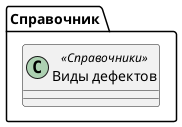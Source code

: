 ﻿@startuml ВидыДефектов
'!include templates.wsd
'..\include templates.wsd
class Справочник.ВидыДефектов as "Виды дефектов" <<Справочники>>
{
}
@enduml
